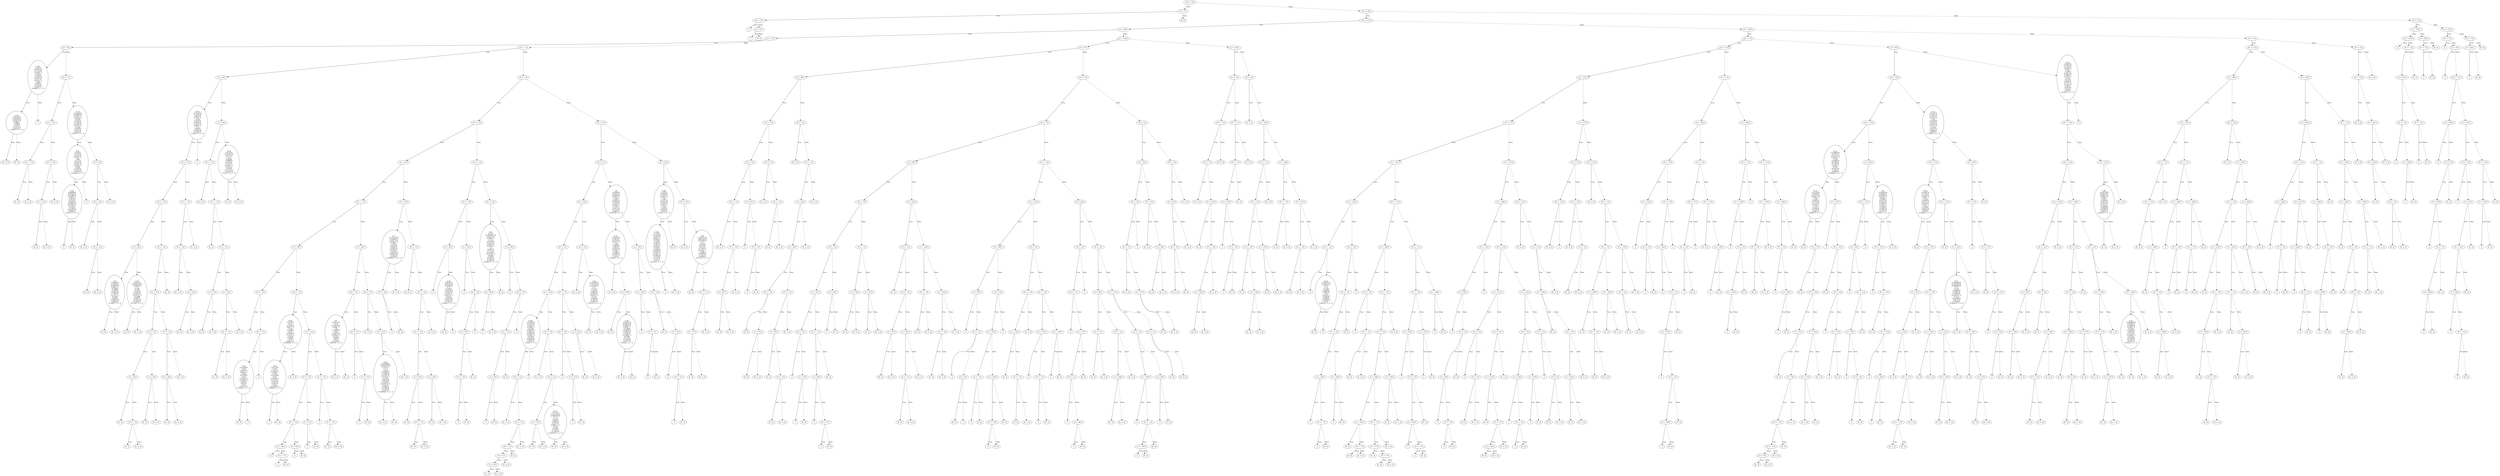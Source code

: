 digraph {
0 [label="vE <= -9.0"];
1 [label="d <= 7.5"];
2 [label="vF <= -9.0"];
3 [label="0"];
2 -> 3 [label="True"];
4 [label="d <= 6.5"];
5 [label="0"];
4 -> 5 [label="True"];
6 [label="[0, 2]"];
4 -> 6 [style="dashed", label="False"];
2 -> 4 [style="dashed", label="False"];
1 -> 2 [label="True"];
7 [label="[0, 2]"];
1 -> 7 [style="dashed", label="False"];
0 -> 1 [label="True"];
8 [label="vE <= 19.0"];
9 [label="vE <= 11.0"];
10 [label="d <= 66.5"];
11 [label="d <= 15.5"];
12 [label="d <= 8.5"];
13 [label="-6.45(\n-0.242*d\n-0.0723*vE\n+0.172*vF\n+0.952)^2\n+0.619(\n+0.674*d\n+0.379*vE\n-0.557*vF\n+0.301)^2\n-0.293(\n-0.678*d\n+0.576*vE\n-0.454*vF\n-0.0468)^2 <= 0"];
14 [label="4.34(\n+0.0124*d\n-0.0478*vE\n+0.0474*vF\n-0.998)^2\n-0.0883(\n+0.49*d\n-0.61*vE\n+0.619*vF\n+0.0647)^2 <= 0"];
15 [label="[0, -2, 2]"];
14 -> 15 [label="True"];
16 [label="[0, -2]"];
14 -> 16 [style="dashed", label="False"];
13 -> 14 [label="True"];
17 [label="-2"];
13 -> 17 [style="dashed", label="False"];
12 -> 13 [label="True"];
18 [label="vE <= -7.0"];
19 [label="d <= 11.5"];
20 [label="vF <= -7.0"];
21 [label="[0, -2]"];
20 -> 21 [label="True"];
22 [label="[0, -2, 2]"];
20 -> 22 [style="dashed", label="False"];
19 -> 20 [label="True"];
23 [label="vF <= -9.0"];
24 [label="d <= 12.5"];
25 [label="[0, -2]"];
24 -> 25 [label="True"];
26 [label="[0, -2, 2]"];
24 -> 26 [style="dashed", label="False"];
23 -> 24 [label="True"];
27 [label="[0, -2, 2]"];
23 -> 27 [style="dashed", label="False"];
19 -> 23 [style="dashed", label="False"];
18 -> 19 [label="True"];
28 [label="-17.7(\n+0.0285*d\n+0.0648*vE\n-0.101*vF\n+0.992)^2\n+0.518(\n+0.263*d\n-0.718*vE\n+0.636*vF\n+0.104)^2\n+0.142(\n+0.655*d\n-0.357*vE\n-0.663*vF\n-0.0627)^2 <= 0"];
29 [label="3.65(\n-0.234*d\n-0.373*vE\n+0.491*vF\n-0.752)^2\n-3.63(\n-0.157*d\n-0.403*vE\n+0.621*vF\n+0.654)^2\n-0.294(\n-0.919*d\n+0.387*vE\n-0.0476*vF\n+0.0634)^2 <= 0"];
30 [label="1.53(\n-0.00968*d\n-0.0704*vE\n+0.0188*vF\n+0.997)^2\n-0.0579(\n-0.0725*d\n-0.994*vE\n+0.0405*vF\n-0.0716)^2\n+0.0371(\n+0.148*d\n+0.0305*vE\n+0.988*vF\n-0.0151)^2 <= 0"];
31 [label="-2"];
30 -> 31 [label="True"];
32 [label="[0, -2]"];
30 -> 32 [style="dashed", label="False"];
29 -> 30 [label="True"];
33 [label="-2"];
29 -> 33 [style="dashed", label="False"];
28 -> 29 [label="True"];
34 [label="d <= 9.5"];
35 [label="vE <= 9.0"];
36 [label="[0, -2, 2]"];
35 -> 36 [label="True"];
37 [label="vF <= 13.0"];
38 [label="[0, -2]"];
37 -> 38 [label="True"];
39 [label="[0, -2, 2]"];
37 -> 39 [style="dashed", label="False"];
35 -> 37 [style="dashed", label="False"];
34 -> 35 [label="True"];
40 [label="[0, -2, 2]"];
34 -> 40 [style="dashed", label="False"];
28 -> 34 [style="dashed", label="False"];
18 -> 28 [style="dashed", label="False"];
12 -> 18 [style="dashed", label="False"];
11 -> 12 [label="True"];
41 [label="vE <= -1.0"];
42 [label="d <= 29.5"];
43 [label="-8.78(\n+0.0165*d\n+0.252*vE\n-0.547*vF\n-0.798)^2\n+4.93(\n-0.0275*d\n-0.436*vE\n+0.671*vF\n-0.599)^2\n-0.11(\n-0.682*d\n+0.642*vE\n+0.346*vF\n-0.0487)^2 <= 0"];
44 [label="vF <= -3.0"];
45 [label="vE <= -5.0"];
46 [label="d <= 18.5"];
47 [label="-3.21(\n-0.00422*d\n-0.108*vE\n+0.0593*vF\n-0.992)^2\n+0.0948(\n-0.189*d\n+0.962*vE\n-0.159*vF\n-0.113)^2\n-0.0185(\n-0.445*d\n+0.0657*vE\n+0.892*vF\n+0.048)^2 <= 0"];
48 [label="[0, -2]"];
47 -> 48 [label="True"];
49 [label="[0, -2, 2]"];
47 -> 49 [style="dashed", label="False"];
46 -> 47 [label="True"];
50 [label="-23.9(\n+0.0212*d\n+0.000772*vE\n+0.009*vF\n-1)^2\n-0.168(\n+0.18*d\n-0.276*vE\n+0.944*vF\n+0.0121)^2\n+0.0296(\n-0.801*d\n+0.516*vE\n+0.304*vF\n-0.0138)^2 <= 0"];
51 [label="[0, -2]"];
50 -> 51 [label="True"];
52 [label="[0, -2, 2]"];
50 -> 52 [style="dashed", label="False"];
46 -> 50 [style="dashed", label="False"];
45 -> 46 [label="True"];
53 [label="vE <= -3.0"];
54 [label="d <= 27.5"];
55 [label="vF <= -5.0"];
56 [label="d <= 24.5"];
57 [label="[0, -2]"];
56 -> 57 [label="True"];
58 [label="vF <= -7.0"];
59 [label="[0, -2]"];
58 -> 59 [label="True"];
60 [label="[0, -2, 2]"];
58 -> 60 [style="dashed", label="False"];
56 -> 58 [style="dashed", label="False"];
55 -> 56 [label="True"];
61 [label="d <= 19.5"];
62 [label="[0, -2]"];
61 -> 62 [label="True"];
63 [label="[0, -2, 2]"];
61 -> 63 [style="dashed", label="False"];
55 -> 61 [style="dashed", label="False"];
54 -> 55 [label="True"];
64 [label="vF <= -9.0"];
65 [label="d <= 28.5"];
66 [label="[0, -2]"];
65 -> 66 [label="True"];
67 [label="[0, -2, 2]"];
65 -> 67 [style="dashed", label="False"];
64 -> 65 [label="True"];
68 [label="[0, -2, 2]"];
64 -> 68 [style="dashed", label="False"];
54 -> 64 [style="dashed", label="False"];
53 -> 54 [label="True"];
69 [label="[0, -2]"];
53 -> 69 [style="dashed", label="False"];
45 -> 53 [style="dashed", label="False"];
44 -> 45 [label="True"];
70 [label="vF <= -1.0"];
71 [label="vE <= -3.0"];
72 [label="[0, -2, 2]"];
71 -> 72 [label="True"];
73 [label="d <= 23.5"];
74 [label="[0, -2]"];
73 -> 74 [label="True"];
75 [label="[0, -2, 2]"];
73 -> 75 [style="dashed", label="False"];
71 -> 73 [style="dashed", label="False"];
70 -> 71 [label="True"];
76 [label="[0, -2, 2]"];
70 -> 76 [style="dashed", label="False"];
44 -> 70 [style="dashed", label="False"];
43 -> 44 [label="True"];
77 [label="-2"];
43 -> 77 [style="dashed", label="False"];
42 -> 43 [label="True"];
78 [label="d <= 38.5"];
79 [label="vE <= -3.0"];
80 [label="[0, -2, 2]"];
79 -> 80 [label="True"];
81 [label="vF <= -7.0"];
82 [label="[0, -2]"];
81 -> 82 [label="True"];
83 [label="vF <= -5.0"];
84 [label="d <= 35.5"];
85 [label="[0, -2]"];
84 -> 85 [label="True"];
86 [label="[0, -2, 2]"];
84 -> 86 [style="dashed", label="False"];
83 -> 84 [label="True"];
87 [label="d <= 30.5"];
88 [label="vF <= -3.0"];
89 [label="[0, -2]"];
88 -> 89 [label="True"];
90 [label="[0, -2, 2]"];
88 -> 90 [style="dashed", label="False"];
87 -> 88 [label="True"];
91 [label="[0, -2, 2]"];
87 -> 91 [style="dashed", label="False"];
83 -> 87 [style="dashed", label="False"];
81 -> 83 [style="dashed", label="False"];
79 -> 81 [style="dashed", label="False"];
78 -> 79 [label="True"];
92 [label="-50.6(\n-0.0132*d\n+0.0142*vE\n-0.011*vF\n+1)^2\n-0.0596(\n-0.0609*d\n+0.69*vE\n-0.721*vF\n-0.0185)^2\n+0.0113(\n+0.99*d\n+0.131*vE\n+0.0412*vF\n+0.0117)^2 <= 0"];
93 [label="[0, -2]"];
92 -> 93 [label="True"];
94 [label="[0, -2, 2]"];
92 -> 94 [style="dashed", label="False"];
78 -> 92 [style="dashed", label="False"];
42 -> 78 [style="dashed", label="False"];
41 -> 42 [label="True"];
95 [label="vF <= 3.0"];
96 [label="vE <= 3.0"];
97 [label="d <= 52.5"];
98 [label="vF <= -1.0"];
99 [label="d <= 36.5"];
100 [label="vF <= -5.0"];
101 [label="-2"];
100 -> 101 [label="True"];
102 [label="vE <= 1.0"];
103 [label="27.4(\n+0.0188*d\n+0*vE\n+0.067*vF\n-0.998)^2\n+0.481(\n-0.0729*d\n+0*vE\n+0.995*vF\n+0.0655)^2\n-0.0321(\n-0.997*d\n+0*vE\n-0.0715*vF\n-0.0236)^2 <= 0"];
104 [label="[0, -2]"];
103 -> 104 [label="True"];
105 [label="-2"];
103 -> 105 [style="dashed", label="False"];
102 -> 103 [label="True"];
106 [label="-2"];
102 -> 106 [style="dashed", label="False"];
100 -> 102 [style="dashed", label="False"];
99 -> 100 [label="True"];
107 [label="vE <= 1.0"];
108 [label="-6.46(\n-0.0327*d\n+0*vE\n+0.514*vF\n-0.857)^2\n+2.91(\n-0.0388*d\n+0*vE\n+0.856*vF\n+0.515)^2\n+0.032(\n-0.999*d\n+0*vE\n-0.0501*vF\n+0.00808)^2 <= 0"];
109 [label="-13.6(\n-0.0312*d\n+0*vE\n-0.314*vF\n+0.949)^2\n+2.06(\n+0.0738*d\n+0*vE\n+0.946*vF\n+0.315)^2\n+0.0179(\n+0.997*d\n+0*vE\n-0.0798*vF\n+0.00639)^2 <= 0"];
110 [label="-2"];
109 -> 110 [label="True"];
111 [label="[0, -2]"];
109 -> 111 [style="dashed", label="False"];
108 -> 109 [label="True"];
112 [label="[0, -2, 2]"];
108 -> 112 [style="dashed", label="False"];
107 -> 108 [label="True"];
113 [label="d <= 51.5"];
114 [label="vF <= -3.0"];
115 [label="vF <= -5.0"];
116 [label="d <= 49.5"];
117 [label="-2"];
116 -> 117 [label="True"];
118 [label="vF <= -7.0"];
119 [label="-2"];
118 -> 119 [label="True"];
120 [label="[0, -2]"];
118 -> 120 [style="dashed", label="False"];
116 -> 118 [style="dashed", label="False"];
115 -> 116 [label="True"];
121 [label="d <= 44.5"];
122 [label="-2"];
121 -> 122 [label="True"];
123 [label="[0, -2]"];
121 -> 123 [style="dashed", label="False"];
115 -> 121 [style="dashed", label="False"];
114 -> 115 [label="True"];
124 [label="d <= 37.5"];
125 [label="-2"];
124 -> 125 [label="True"];
126 [label="[0, -2]"];
124 -> 126 [style="dashed", label="False"];
114 -> 124 [style="dashed", label="False"];
113 -> 114 [label="True"];
127 [label="vF <= -7.0"];
128 [label="-2"];
127 -> 128 [label="True"];
129 [label="vF <= -3.0"];
130 [label="[0, -2]"];
129 -> 130 [label="True"];
131 [label="[0, -2, 2]"];
129 -> 131 [style="dashed", label="False"];
127 -> 129 [style="dashed", label="False"];
113 -> 127 [style="dashed", label="False"];
107 -> 113 [style="dashed", label="False"];
99 -> 107 [style="dashed", label="False"];
98 -> 99 [label="True"];
132 [label="d <= 28.5"];
133 [label="vE <= 1.0"];
134 [label="42(\n+0.0112*d\n+0*vE\n+0.0415*vF\n-0.999)^2\n-1.9(\n+0.0585*d\n+0*vE\n+0.997*vF\n+0.0421)^2\n-0.0197(\n-0.998*d\n+0*vE\n+0.059*vF\n-0.00876)^2 <= 0"];
135 [label="[0, -2, 2]"];
134 -> 135 [label="True"];
136 [label="[0, -2]"];
134 -> 136 [style="dashed", label="False"];
133 -> 134 [label="True"];
137 [label="vF <= 1.0"];
138 [label="-2"];
137 -> 138 [label="True"];
139 [label="d <= 17.5"];
140 [label="-2"];
139 -> 140 [label="True"];
141 [label="[0, -2]"];
139 -> 141 [style="dashed", label="False"];
137 -> 139 [style="dashed", label="False"];
133 -> 137 [style="dashed", label="False"];
132 -> 133 [label="True"];
142 [label="vE <= 1.0"];
143 [label="[0, -2, 2]"];
142 -> 143 [label="True"];
144 [label="d <= 42.5"];
145 [label="70.5(\n-0.00488*d\n+0.000146*vE\n-0.0162*vF\n+1)^2\n-1.43(\n+0.0839*d\n+0.384*vE\n+0.919*vF\n+0.0153)^2\n+0.301(\n+0.416*d\n-0.852*vE\n+0.318*vF\n+0.00731)^2\n-0.0613(\n+0.906*d\n+0.356*vE\n-0.231*vF\n+0.000618)^2 <= 0"];
146 [label="[0, -2, 2]"];
145 -> 146 [label="True"];
147 [label="[0, -2]"];
145 -> 147 [style="dashed", label="False"];
144 -> 145 [label="True"];
148 [label="[0, -2, 2]"];
144 -> 148 [style="dashed", label="False"];
142 -> 144 [style="dashed", label="False"];
132 -> 142 [style="dashed", label="False"];
98 -> 132 [style="dashed", label="False"];
97 -> 98 [label="True"];
149 [label="d <= 53.5"];
150 [label="4.7(\n+2.27e-05*d\n-0.0288*vE\n+0.0177*vF\n+0.999)^2\n-0.252(\n-0.0125*d\n-0.838*vE\n+0.545*vF\n-0.0338)^2\n+0.102(\n-0.000774*d\n+0.546*vE\n+0.838*vF\n+0.000911)^2 <= 0"];
151 [label="vF <= -9.0"];
152 [label="-2"];
151 -> 152 [label="True"];
153 [label="[0, -2]"];
151 -> 153 [style="dashed", label="False"];
150 -> 151 [label="True"];
154 [label="[0, -2, 2]"];
150 -> 154 [style="dashed", label="False"];
149 -> 150 [label="True"];
155 [label="vE <= 1.0"];
156 [label="[0, -2, 2]"];
155 -> 156 [label="True"];
157 [label="vF <= -3.0"];
158 [label="vF <= -5.0"];
159 [label="d <= 63.5"];
160 [label="[0, -2]"];
159 -> 160 [label="True"];
161 [label="vF <= -7.0"];
162 [label="[0, -2]"];
161 -> 162 [label="True"];
163 [label="[0, -2, 2]"];
161 -> 163 [style="dashed", label="False"];
159 -> 161 [style="dashed", label="False"];
158 -> 159 [label="True"];
164 [label="d <= 58.5"];
165 [label="[0, -2]"];
164 -> 165 [label="True"];
166 [label="[0, -2, 2]"];
164 -> 166 [style="dashed", label="False"];
158 -> 164 [style="dashed", label="False"];
157 -> 158 [label="True"];
167 [label="[0, -2, 2]"];
157 -> 167 [style="dashed", label="False"];
155 -> 157 [style="dashed", label="False"];
149 -> 155 [style="dashed", label="False"];
97 -> 149 [style="dashed", label="False"];
96 -> 97 [label="True"];
168 [label="vF <= -1.0"];
169 [label="vF <= -5.0"];
170 [label="d <= 64.5"];
171 [label="-2"];
170 -> 171 [label="True"];
172 [label="-6.16(\n-0.00157*d\n+0.0136*vE\n-0.0202*vF\n-1)^2\n+0.0597(\n+0.0334*d\n+0.721*vE\n-0.691*vF\n+0.0237)^2\n-0.0271(\n+0.0178*d\n+0.691*vE\n+0.722*vF\n-0.00521)^2 <= 0"];
173 [label="[0, -2]"];
172 -> 173 [label="True"];
174 [label="-2"];
172 -> 174 [style="dashed", label="False"];
170 -> 172 [style="dashed", label="False"];
169 -> 170 [label="True"];
175 [label="d <= 52.5"];
176 [label="-2"];
175 -> 176 [label="True"];
177 [label="vE <= 5.0"];
178 [label="d <= 59.5"];
179 [label="vF <= -3.0"];
180 [label="-2"];
179 -> 180 [label="True"];
181 [label="[0, -2]"];
179 -> 181 [style="dashed", label="False"];
178 -> 179 [label="True"];
182 [label="[0, -2]"];
178 -> 182 [style="dashed", label="False"];
177 -> 178 [label="True"];
183 [label="-2"];
177 -> 183 [style="dashed", label="False"];
175 -> 177 [style="dashed", label="False"];
169 -> 175 [style="dashed", label="False"];
168 -> 169 [label="True"];
184 [label="vE <= 5.0"];
185 [label="-324(\n-0.01*d\n+0.000281*vE\n-0.0315*vF\n+0.999)^2\n+11.5(\n+0.0339*d\n-0.221*vE\n-0.974*vF\n-0.0303)^2\n-1.3(\n+0.607*d\n-0.77*vE\n+0.196*vF\n+0.0125)^2\n+0.592(\n-0.794*d\n-0.598*vE\n+0.108*vF\n-0.00437)^2 <= 0"];
186 [label="d <= 46.0"];
187 [label="-2"];
186 -> 187 [label="True"];
188 [label="[0, -2, 2]"];
186 -> 188 [style="dashed", label="False"];
185 -> 186 [label="True"];
189 [label="[0, -2]"];
185 -> 189 [style="dashed", label="False"];
184 -> 185 [label="True"];
190 [label="d <= 49.5"];
191 [label="-2"];
190 -> 191 [label="True"];
192 [label="vE <= 7.0"];
193 [label="vF <= 1.0"];
194 [label="d <= 60.5"];
195 [label="-2"];
194 -> 195 [label="True"];
196 [label="[0, -2]"];
194 -> 196 [style="dashed", label="False"];
193 -> 194 [label="True"];
197 [label="[0, -2]"];
193 -> 197 [style="dashed", label="False"];
192 -> 193 [label="True"];
198 [label="-2"];
192 -> 198 [style="dashed", label="False"];
190 -> 192 [style="dashed", label="False"];
184 -> 190 [style="dashed", label="False"];
168 -> 184 [style="dashed", label="False"];
96 -> 168 [style="dashed", label="False"];
95 -> 96 [label="True"];
199 [label="vF <= 9.0"];
200 [label="vE <= 7.0"];
201 [label="d <= 36.5"];
202 [label="vE <= 5.0"];
203 [label="d <= 19.5"];
204 [label="0.481(\n+0.0326*d\n+0.293*vE\n-0.354*vF\n+0.888)^2\n+0.146(\n-0.00037*d\n-0.955*vE\n-0.0605*vF\n+0.291)^2\n-0.0702(\n-0.0523*d\n-0.0485*vE\n-0.933*vF\n-0.354)^2 <= 0"];
205 [label="vE <= 1.0"];
206 [label="[0, -2, 2]"];
205 -> 206 [label="True"];
207 [label="vF <= 7.0"];
208 [label="vE <= 3.0"];
209 [label="vF <= 5.0"];
210 [label="d <= 18.5"];
211 [label="[0, -2]"];
210 -> 211 [label="True"];
212 [label="[0, -2, 2]"];
210 -> 212 [style="dashed", label="False"];
209 -> 210 [label="True"];
213 [label="[0, -2, 2]"];
209 -> 213 [style="dashed", label="False"];
208 -> 209 [label="True"];
214 [label="[0, -2]"];
208 -> 214 [style="dashed", label="False"];
207 -> 208 [label="True"];
215 [label="[0, -2, 2]"];
207 -> 215 [style="dashed", label="False"];
205 -> 207 [style="dashed", label="False"];
204 -> 205 [label="True"];
216 [label="-2"];
204 -> 216 [style="dashed", label="False"];
203 -> 204 [label="True"];
217 [label="vE <= 3.0"];
218 [label="[0, -2, 2]"];
217 -> 218 [label="True"];
219 [label="vF <= 5.0"];
220 [label="d <= 35.5"];
221 [label="[0, -2]"];
220 -> 221 [label="True"];
222 [label="[0, -2, 2]"];
220 -> 222 [style="dashed", label="False"];
219 -> 220 [label="True"];
223 [label="-45.3(\n+0.011*d\n-3.21e-05*vE\n+0.00259*vF\n-1)^2\n+0.133(\n-0.684*d\n-0.693*vE\n-0.227*vF\n-0.00811)^2\n-0.125(\n+0.69*d\n-0.716*vE\n+0.106*vF\n+0.00791)^2 <= 0"];
224 [label="[0, -2]"];
223 -> 224 [label="True"];
225 [label="[0, -2, 2]"];
223 -> 225 [style="dashed", label="False"];
219 -> 223 [style="dashed", label="False"];
217 -> 219 [style="dashed", label="False"];
203 -> 217 [style="dashed", label="False"];
202 -> 203 [label="True"];
226 [label="vF <= 7.0"];
227 [label="vF <= 5.0"];
228 [label="-2"];
227 -> 228 [label="True"];
229 [label="d <= 21.5"];
230 [label="-2"];
229 -> 230 [label="True"];
231 [label="[0, -2]"];
229 -> 231 [style="dashed", label="False"];
227 -> 229 [style="dashed", label="False"];
226 -> 227 [label="True"];
232 [label="d <= 22.5"];
233 [label="[0, -2]"];
232 -> 233 [label="True"];
234 [label="[0, -2, 2]"];
232 -> 234 [style="dashed", label="False"];
226 -> 232 [style="dashed", label="False"];
202 -> 226 [style="dashed", label="False"];
201 -> 202 [label="True"];
235 [label="vE <= 5.0"];
236 [label="[0, -2, 2]"];
235 -> 236 [label="True"];
237 [label="-141(\n+0.00228*d\n-5.73e-05*vE\n+0.0184*vF\n-1)^2\n+0.571(\n-0.106*d\n-0.606*vE\n-0.788*vF\n-0.0147)^2\n-0.331(\n+0.063*d\n-0.796*vE\n+0.603*vF\n+0.0113)^2 <= 0"];
238 [label="[0, -2]"];
237 -> 238 [label="True"];
239 [label="[0, -2, 2]"];
237 -> 239 [style="dashed", label="False"];
235 -> 237 [style="dashed", label="False"];
201 -> 235 [style="dashed", label="False"];
200 -> 201 [label="True"];
240 [label="-19(\n-0.0246*d\n+0.283*vE\n-0.0458*vF\n-0.958)^2\n+2.44(\n-0.0561*d\n+0.948*vE\n-0.127*vF\n+0.288)^2\n-0.703(\n-0.0471*d\n-0.137*vE\n-0.989*vF\n+0.00793)^2 <= 0"];
241 [label="8.71(\n+0.0255*d\n-0.591*vE\n+0.215*vF\n-0.777)^2\n-4.86(\n+0.0429*d\n-0.69*vE\n+0.362*vF\n+0.625)^2\n-0.282(\n+0.0981*d\n+0.419*vE\n+0.9*vF\n-0.0663)^2 <= 0"];
242 [label="[0, -2, 2]"];
241 -> 242 [label="True"];
243 [label="d <= 60.5"];
244 [label="[0, -2]"];
243 -> 244 [label="True"];
245 [label="-8.22(\n-0.00037*d\n+0.0463*vE\n-0.0244*vF\n-0.999)^2\n+0.0629(\n+0.0805*d\n+0.982*vE\n-0.164*vF\n+0.0496)^2\n-0.0149(\n+0.151*d\n+0.152*vE\n+0.977*vF\n-0.0169)^2 <= 0"];
246 [label="[0, -2, 2]"];
245 -> 246 [label="True"];
247 [label="[0, -2]"];
245 -> 247 [style="dashed", label="False"];
243 -> 245 [style="dashed", label="False"];
241 -> 243 [style="dashed", label="False"];
240 -> 241 [label="True"];
248 [label="d <= 55.5"];
249 [label="d <= 44.5"];
250 [label="-2"];
249 -> 250 [label="True"];
251 [label="vF <= 7.0"];
252 [label="-2"];
251 -> 252 [label="True"];
253 [label="[0, -2]"];
251 -> 253 [style="dashed", label="False"];
249 -> 251 [style="dashed", label="False"];
248 -> 249 [label="True"];
254 [label="vE <= 9.0"];
255 [label="[0, -2]"];
254 -> 255 [label="True"];
256 [label="d <= 61.5"];
257 [label="-2"];
256 -> 257 [label="True"];
258 [label="vF <= 5.0"];
259 [label="-2"];
258 -> 259 [label="True"];
260 [label="[0, -2]"];
258 -> 260 [style="dashed", label="False"];
256 -> 258 [style="dashed", label="False"];
254 -> 256 [style="dashed", label="False"];
248 -> 254 [style="dashed", label="False"];
240 -> 248 [style="dashed", label="False"];
200 -> 240 [style="dashed", label="False"];
199 -> 200 [label="True"];
261 [label="d <= 25.5"];
262 [label="-6.86(\n-0.216*d\n+0.446*vE\n-0.152*vF\n+0.855)^2\n-2.22(\n+0.271*d\n+0.502*vE\n-0.753*vF\n-0.328)^2\n+0.76(\n+0.65*d\n-0.563*vE\n-0.316*vF\n+0.401)^2 <= 0"];
263 [label="0.254(\n-0.173*d\n+0.228*vE\n-0.351*vF\n-0.892)^2\n-0.0748(\n-0.165*d\n+0.69*vE\n-0.56*vF\n+0.429)^2\n-0.0165(\n+0.636*d\n+0.609*vE\n+0.452*vF\n-0.146)^2\n+0.00432(\n+0.734*d\n-0.319*vE\n-0.6*vF\n+0.0125)^2 <= 0"];
264 [label="-2"];
263 -> 264 [label="True"];
265 [label="[0, -2, 2]"];
263 -> 265 [style="dashed", label="False"];
262 -> 263 [label="True"];
266 [label="[0, -2]"];
262 -> 266 [style="dashed", label="False"];
261 -> 262 [label="True"];
267 [label="vE <= 9.0"];
268 [label="[0, -2, 2]"];
267 -> 268 [label="True"];
269 [label="-278(\n+0.00151*d\n-2.88e-05*vE\n+0.0169*vF\n-1)^2\n+0.523(\n-0.0753*d\n-0.67*vE\n-0.739*vF\n-0.0126)^2\n-0.426(\n+0.0495*d\n-0.742*vE\n+0.668*vF\n+0.0114)^2 <= 0"];
270 [label="[0, -2]"];
269 -> 270 [label="True"];
271 [label="vF <= 11.0"];
272 [label="d <= 47.5"];
273 [label="[0, -2]"];
272 -> 273 [label="True"];
274 [label="[0, -2, 2]"];
272 -> 274 [style="dashed", label="False"];
271 -> 272 [label="True"];
275 [label="[0, -2, 2]"];
271 -> 275 [style="dashed", label="False"];
269 -> 271 [style="dashed", label="False"];
267 -> 269 [style="dashed", label="False"];
261 -> 267 [style="dashed", label="False"];
199 -> 261 [style="dashed", label="False"];
95 -> 199 [style="dashed", label="False"];
41 -> 95 [style="dashed", label="False"];
11 -> 41 [style="dashed", label="False"];
10 -> 11 [label="True"];
276 [label="d <= 122.5"];
277 [label="vE <= 5.0"];
278 [label="d <= 68.5"];
279 [label="vF <= -7.0"];
280 [label="vE <= 3.0"];
281 [label="vE <= 1.0"];
282 [label="[0, -2, 2]"];
281 -> 282 [label="True"];
283 [label="vF <= -9.0"];
284 [label="d <= 67.5"];
285 [label="[0, -2]"];
284 -> 285 [label="True"];
286 [label="[0, -2, 2]"];
284 -> 286 [style="dashed", label="False"];
283 -> 284 [label="True"];
287 [label="[0, -2, 2]"];
283 -> 287 [style="dashed", label="False"];
281 -> 283 [style="dashed", label="False"];
280 -> 281 [label="True"];
288 [label="d <= 67.5"];
289 [label="-2"];
288 -> 289 [label="True"];
290 [label="vF <= -9.0"];
291 [label="-2"];
290 -> 291 [label="True"];
292 [label="[0, -2]"];
290 -> 292 [style="dashed", label="False"];
288 -> 290 [style="dashed", label="False"];
280 -> 288 [style="dashed", label="False"];
279 -> 280 [label="True"];
293 [label="vE <= 3.0"];
294 [label="[0, -2, 2]"];
293 -> 294 [label="True"];
295 [label="vF <= -1.0"];
296 [label="[0, -2]"];
295 -> 296 [label="True"];
297 [label="[0, -2, 2]"];
295 -> 297 [style="dashed", label="False"];
293 -> 295 [style="dashed", label="False"];
279 -> 293 [style="dashed", label="False"];
278 -> 279 [label="True"];
298 [label="vE <= 3.0"];
299 [label="[0, -2, 2]"];
298 -> 299 [label="True"];
300 [label="vF <= -3.0"];
301 [label="d <= 84.5"];
302 [label="d <= 80.5"];
303 [label="vF <= -5.0"];
304 [label="[0, -2]"];
303 -> 304 [label="True"];
305 [label="d <= 75.5"];
306 [label="[0, -2]"];
305 -> 306 [label="True"];
307 [label="[0, -2, 2]"];
305 -> 307 [style="dashed", label="False"];
303 -> 305 [style="dashed", label="False"];
302 -> 303 [label="True"];
308 [label="vF <= -7.0"];
309 [label="d <= 83.5"];
310 [label="[0, -2]"];
309 -> 310 [label="True"];
311 [label="vF <= -9.0"];
312 [label="[0, -2]"];
311 -> 312 [label="True"];
313 [label="[0, -2, 2]"];
311 -> 313 [style="dashed", label="False"];
309 -> 311 [style="dashed", label="False"];
308 -> 309 [label="True"];
314 [label="[0, -2, 2]"];
308 -> 314 [style="dashed", label="False"];
302 -> 308 [style="dashed", label="False"];
301 -> 302 [label="True"];
315 [label="[0, -2, 2]"];
301 -> 315 [style="dashed", label="False"];
300 -> 301 [label="True"];
316 [label="[0, -2, 2]"];
300 -> 316 [style="dashed", label="False"];
298 -> 300 [style="dashed", label="False"];
278 -> 298 [style="dashed", label="False"];
277 -> 278 [label="True"];
317 [label="vF <= 3.0"];
318 [label="vE <= 7.0"];
319 [label="d <= 85.5"];
320 [label="vF <= -1.0"];
321 [label="vF <= -3.0"];
322 [label="d <= 81.5"];
323 [label="vF <= -5.0"];
324 [label="-2"];
323 -> 324 [label="True"];
325 [label="d <= 76.5"];
326 [label="-2"];
325 -> 326 [label="True"];
327 [label="[0, -2]"];
325 -> 327 [style="dashed", label="False"];
323 -> 325 [style="dashed", label="False"];
322 -> 323 [label="True"];
328 [label="vF <= -7.0"];
329 [label="d <= 84.5"];
330 [label="-2"];
329 -> 330 [label="True"];
331 [label="vF <= -9.0"];
332 [label="-2"];
331 -> 332 [label="True"];
333 [label="[0, -2]"];
331 -> 333 [style="dashed", label="False"];
329 -> 331 [style="dashed", label="False"];
328 -> 329 [label="True"];
334 [label="[0, -2]"];
328 -> 334 [style="dashed", label="False"];
322 -> 328 [style="dashed", label="False"];
321 -> 322 [label="True"];
335 [label="d <= 69.5"];
336 [label="-2"];
335 -> 336 [label="True"];
337 [label="[0, -2]"];
335 -> 337 [style="dashed", label="False"];
321 -> 335 [style="dashed", label="False"];
320 -> 321 [label="True"];
338 [label="vF <= 1.0"];
339 [label="d <= 78.5"];
340 [label="[0, -2]"];
339 -> 340 [label="True"];
341 [label="[0, -2, 2]"];
339 -> 341 [style="dashed", label="False"];
338 -> 339 [label="True"];
342 [label="d <= 67.5"];
343 [label="[0, -2]"];
342 -> 343 [label="True"];
344 [label="[0, -2, 2]"];
342 -> 344 [style="dashed", label="False"];
338 -> 342 [style="dashed", label="False"];
320 -> 338 [style="dashed", label="False"];
319 -> 320 [label="True"];
345 [label="d <= 99.5"];
346 [label="vF <= -5.0"];
347 [label="[0, -2]"];
346 -> 347 [label="True"];
348 [label="vF <= -3.0"];
349 [label="d <= 94.5"];
350 [label="[0, -2]"];
349 -> 350 [label="True"];
351 [label="[0, -2, 2]"];
349 -> 351 [style="dashed", label="False"];
348 -> 349 [label="True"];
352 [label="d <= 87.5"];
353 [label="vF <= -1.0"];
354 [label="[0, -2]"];
353 -> 354 [label="True"];
355 [label="[0, -2, 2]"];
353 -> 355 [style="dashed", label="False"];
352 -> 353 [label="True"];
356 [label="[0, -2, 2]"];
352 -> 356 [style="dashed", label="False"];
348 -> 352 [style="dashed", label="False"];
346 -> 348 [style="dashed", label="False"];
345 -> 346 [label="True"];
357 [label="d <= 102.5"];
358 [label="vF <= -7.0"];
359 [label="[0, -2]"];
358 -> 359 [label="True"];
360 [label="[0, -2, 2]"];
358 -> 360 [style="dashed", label="False"];
357 -> 358 [label="True"];
361 [label="d <= 103.5"];
362 [label="vF <= -9.0"];
363 [label="[0, -2]"];
362 -> 363 [label="True"];
364 [label="[0, -2, 2]"];
362 -> 364 [style="dashed", label="False"];
361 -> 362 [label="True"];
365 [label="[0, -2, 2]"];
361 -> 365 [style="dashed", label="False"];
357 -> 361 [style="dashed", label="False"];
345 -> 357 [style="dashed", label="False"];
319 -> 345 [style="dashed", label="False"];
318 -> 319 [label="True"];
366 [label="vF <= -3.0"];
367 [label="d <= 115.5"];
368 [label="d <= 100.5"];
369 [label="d <= 95.5"];
370 [label="-2"];
369 -> 370 [label="True"];
371 [label="vF <= -5.0"];
372 [label="-2"];
371 -> 372 [label="True"];
373 [label="vE <= 9.0"];
374 [label="[0, -2]"];
373 -> 374 [label="True"];
375 [label="-2"];
373 -> 375 [style="dashed", label="False"];
371 -> 373 [style="dashed", label="False"];
369 -> 371 [style="dashed", label="False"];
368 -> 369 [label="True"];
376 [label="vE <= 9.0"];
377 [label="d <= 103.5"];
378 [label="vF <= -7.0"];
379 [label="-2"];
378 -> 379 [label="True"];
380 [label="[0, -2]"];
378 -> 380 [style="dashed", label="False"];
377 -> 378 [label="True"];
381 [label="d <= 104.5"];
382 [label="vF <= -9.0"];
383 [label="-2"];
382 -> 383 [label="True"];
384 [label="[0, -2]"];
382 -> 384 [style="dashed", label="False"];
381 -> 382 [label="True"];
385 [label="[0, -2]"];
381 -> 385 [style="dashed", label="False"];
377 -> 381 [style="dashed", label="False"];
376 -> 377 [label="True"];
386 [label="-2"];
376 -> 386 [style="dashed", label="False"];
368 -> 376 [style="dashed", label="False"];
367 -> 368 [label="True"];
387 [label="vE <= 9.0"];
388 [label="vF <= -5.0"];
389 [label="d <= 120.5"];
390 [label="[0, -2]"];
389 -> 390 [label="True"];
391 [label="vF <= -7.0"];
392 [label="[0, -2]"];
391 -> 392 [label="True"];
393 [label="[0, -2, 2]"];
391 -> 393 [style="dashed", label="False"];
389 -> 391 [style="dashed", label="False"];
388 -> 389 [label="True"];
394 [label="[0, -2, 2]"];
388 -> 394 [style="dashed", label="False"];
387 -> 388 [label="True"];
395 [label="vF <= -5.0"];
396 [label="d <= 121.5"];
397 [label="-2"];
396 -> 397 [label="True"];
398 [label="vF <= -7.0"];
399 [label="-2"];
398 -> 399 [label="True"];
400 [label="[0, -2]"];
398 -> 400 [style="dashed", label="False"];
396 -> 398 [style="dashed", label="False"];
395 -> 396 [label="True"];
401 [label="d <= 116.5"];
402 [label="-2"];
401 -> 402 [label="True"];
403 [label="[0, -2]"];
401 -> 403 [style="dashed", label="False"];
395 -> 401 [style="dashed", label="False"];
387 -> 395 [style="dashed", label="False"];
367 -> 387 [style="dashed", label="False"];
366 -> 367 [label="True"];
404 [label="d <= 88.5"];
405 [label="vE <= 9.0"];
406 [label="vF <= -1.0"];
407 [label="-2"];
406 -> 407 [label="True"];
408 [label="d <= 79.5"];
409 [label="vF <= 1.0"];
410 [label="-2"];
409 -> 410 [label="True"];
411 [label="d <= 68.5"];
412 [label="-2"];
411 -> 412 [label="True"];
413 [label="[0, -2]"];
411 -> 413 [style="dashed", label="False"];
409 -> 411 [style="dashed", label="False"];
408 -> 409 [label="True"];
414 [label="[0, -2]"];
408 -> 414 [style="dashed", label="False"];
406 -> 408 [style="dashed", label="False"];
405 -> 406 [label="True"];
415 [label="-2"];
405 -> 415 [style="dashed", label="False"];
404 -> 405 [label="True"];
416 [label="vE <= 9.0"];
417 [label="d <= 99.5"];
418 [label="vF <= 1.0"];
419 [label="[0, -2]"];
418 -> 419 [label="True"];
420 [label="[0, -2, 2]"];
418 -> 420 [style="dashed", label="False"];
417 -> 418 [label="True"];
421 [label="vF <= -1.0"];
422 [label="d <= 108.5"];
423 [label="[0, -2]"];
422 -> 423 [label="True"];
424 [label="[0, -2, 2]"];
422 -> 424 [style="dashed", label="False"];
421 -> 422 [label="True"];
425 [label="[0, -2, 2]"];
421 -> 425 [style="dashed", label="False"];
417 -> 421 [style="dashed", label="False"];
416 -> 417 [label="True"];
426 [label="d <= 111.5"];
427 [label="vF <= 1.0"];
428 [label="d <= 100.5"];
429 [label="-2"];
428 -> 429 [label="True"];
430 [label="vF <= -1.0"];
431 [label="d <= 109.5"];
432 [label="-2"];
431 -> 432 [label="True"];
433 [label="[0, -2]"];
431 -> 433 [style="dashed", label="False"];
430 -> 431 [label="True"];
434 [label="[0, -2]"];
430 -> 434 [style="dashed", label="False"];
428 -> 430 [style="dashed", label="False"];
427 -> 428 [label="True"];
435 [label="d <= 89.5"];
436 [label="-2"];
435 -> 436 [label="True"];
437 [label="[0, -2]"];
435 -> 437 [style="dashed", label="False"];
427 -> 435 [style="dashed", label="False"];
426 -> 427 [label="True"];
438 [label="vF <= 1.0"];
439 [label="[0, -2]"];
438 -> 439 [label="True"];
440 [label="[0, -2, 2]"];
438 -> 440 [style="dashed", label="False"];
426 -> 438 [style="dashed", label="False"];
416 -> 426 [style="dashed", label="False"];
404 -> 416 [style="dashed", label="False"];
366 -> 404 [style="dashed", label="False"];
318 -> 366 [style="dashed", label="False"];
317 -> 318 [label="True"];
441 [label="vF <= 5.0"];
442 [label="d <= 76.5"];
443 [label="vE <= 9.0"];
444 [label="vE <= 7.0"];
445 [label="[0, -2, 2]"];
444 -> 445 [label="True"];
446 [label="d <= 75.5"];
447 [label="[0, -2]"];
446 -> 447 [label="True"];
448 [label="[0, -2, 2]"];
446 -> 448 [style="dashed", label="False"];
444 -> 446 [style="dashed", label="False"];
443 -> 444 [label="True"];
449 [label="-2"];
443 -> 449 [style="dashed", label="False"];
442 -> 443 [label="True"];
450 [label="vE <= 9.0"];
451 [label="[0, -2, 2]"];
450 -> 451 [label="True"];
452 [label="d <= 98.5"];
453 [label="[0, -2]"];
452 -> 453 [label="True"];
454 [label="[0, -2, 2]"];
452 -> 454 [style="dashed", label="False"];
450 -> 452 [style="dashed", label="False"];
442 -> 450 [style="dashed", label="False"];
441 -> 442 [label="True"];
455 [label="vF <= 7.0"];
456 [label="d <= 83.5"];
457 [label="vE <= 9.0"];
458 [label="[0, -2, 2]"];
457 -> 458 [label="True"];
459 [label="[0, -2]"];
457 -> 459 [style="dashed", label="False"];
456 -> 457 [label="True"];
460 [label="[0, -2, 2]"];
456 -> 460 [style="dashed", label="False"];
455 -> 456 [label="True"];
461 [label="[0, -2, 2]"];
455 -> 461 [style="dashed", label="False"];
441 -> 455 [style="dashed", label="False"];
317 -> 441 [style="dashed", label="False"];
277 -> 317 [style="dashed", label="False"];
276 -> 277 [label="True"];
462 [label="d <= 125.5"];
463 [label="vE <= 9.0"];
464 [label="vF <= -7.0"];
465 [label="vE <= 7.0"];
466 [label="[0, -2, 2]"];
465 -> 466 [label="True"];
467 [label="d <= 123.5"];
468 [label="[0, -2]"];
467 -> 468 [label="True"];
469 [label="vF <= -9.0"];
470 [label="d <= 124.5"];
471 [label="[0, -2]"];
470 -> 471 [label="True"];
472 [label="[0, -2, 2]"];
470 -> 472 [style="dashed", label="False"];
469 -> 470 [label="True"];
473 [label="[0, -2, 2]"];
469 -> 473 [style="dashed", label="False"];
467 -> 469 [style="dashed", label="False"];
465 -> 467 [style="dashed", label="False"];
464 -> 465 [label="True"];
474 [label="[0, -2, 2]"];
464 -> 474 [style="dashed", label="False"];
463 -> 464 [label="True"];
475 [label="vF <= -1.0"];
476 [label="vF <= -7.0"];
477 [label="d <= 124.5"];
478 [label="-2"];
477 -> 478 [label="True"];
479 [label="vF <= -9.0"];
480 [label="-2"];
479 -> 480 [label="True"];
481 [label="[0, -2]"];
479 -> 481 [style="dashed", label="False"];
477 -> 479 [style="dashed", label="False"];
476 -> 477 [label="True"];
482 [label="[0, -2]"];
476 -> 482 [style="dashed", label="False"];
475 -> 476 [label="True"];
483 [label="[0, -2, 2]"];
475 -> 483 [style="dashed", label="False"];
463 -> 475 [style="dashed", label="False"];
462 -> 463 [label="True"];
484 [label="vE <= 9.0"];
485 [label="[0, -2, 2]"];
484 -> 485 [label="True"];
486 [label="d <= 143.5"];
487 [label="vF <= -1.0"];
488 [label="vF <= -3.0"];
489 [label="vF <= -5.0"];
490 [label="[0, -2]"];
489 -> 490 [label="True"];
491 [label="d <= 138.5"];
492 [label="[0, -2]"];
491 -> 492 [label="True"];
493 [label="[0, -2, 2]"];
491 -> 493 [style="dashed", label="False"];
489 -> 491 [style="dashed", label="False"];
488 -> 489 [label="True"];
494 [label="d <= 131.5"];
495 [label="[0, -2]"];
494 -> 495 [label="True"];
496 [label="[0, -2, 2]"];
494 -> 496 [style="dashed", label="False"];
488 -> 494 [style="dashed", label="False"];
487 -> 488 [label="True"];
497 [label="[0, -2, 2]"];
487 -> 497 [style="dashed", label="False"];
486 -> 487 [label="True"];
498 [label="d <= 146.5"];
499 [label="vF <= -7.0"];
500 [label="[0, -2]"];
499 -> 500 [label="True"];
501 [label="[0, -2, 2]"];
499 -> 501 [style="dashed", label="False"];
498 -> 499 [label="True"];
502 [label="d <= 147.5"];
503 [label="vF <= -9.0"];
504 [label="[0, -2]"];
503 -> 504 [label="True"];
505 [label="[0, -2, 2]"];
503 -> 505 [style="dashed", label="False"];
502 -> 503 [label="True"];
506 [label="[0, -2, 2]"];
502 -> 506 [style="dashed", label="False"];
498 -> 502 [style="dashed", label="False"];
486 -> 498 [style="dashed", label="False"];
484 -> 486 [style="dashed", label="False"];
462 -> 484 [style="dashed", label="False"];
276 -> 462 [style="dashed", label="False"];
10 -> 276 [style="dashed", label="False"];
9 -> 10 [label="True"];
507 [label="d <= 195.5"];
508 [label="vF <= 7.0"];
509 [label="vE <= 15.0"];
510 [label="d <= 172.5"];
511 [label="vF <= 1.0"];
512 [label="d <= 147.5"];
513 [label="d <= 132.5"];
514 [label="vF <= -1.0"];
515 [label="-2"];
514 -> 515 [label="True"];
516 [label="91.8(\n+0.00471*d\n-0.0293*vE\n+0*vF\n-1)^2\n+0.128(\n-0.0496*d\n-0.998*vE\n+0*vF\n+0.029)^2\n-0.00638(\n-0.999*d\n+0.0494*vE\n+0*vF\n-0.00615)^2 <= 0"];
517 [label="[0, -2]"];
516 -> 517 [label="True"];
518 [label="-2"];
516 -> 518 [style="dashed", label="False"];
514 -> 516 [style="dashed", label="False"];
513 -> 514 [label="True"];
519 [label="vE <= 13.0"];
520 [label="vF <= -3.0"];
521 [label="vF <= -5.0"];
522 [label="d <= 144.5"];
523 [label="-2"];
522 -> 523 [label="True"];
524 [label="vF <= -7.0"];
525 [label="-2"];
524 -> 525 [label="True"];
526 [label="[0, -2]"];
524 -> 526 [style="dashed", label="False"];
522 -> 524 [style="dashed", label="False"];
521 -> 522 [label="True"];
527 [label="d <= 139.5"];
528 [label="-2"];
527 -> 528 [label="True"];
529 [label="[0, -2]"];
527 -> 529 [style="dashed", label="False"];
521 -> 527 [style="dashed", label="False"];
520 -> 521 [label="True"];
530 [label="[0, -2]"];
520 -> 530 [style="dashed", label="False"];
519 -> 520 [label="True"];
531 [label="-2"];
519 -> 531 [style="dashed", label="False"];
513 -> 519 [style="dashed", label="False"];
512 -> 513 [label="True"];
532 [label="vE <= 13.0"];
533 [label="d <= 148.5"];
534 [label="vF <= -9.0"];
535 [label="-2"];
534 -> 535 [label="True"];
536 [label="vF <= -1.0"];
537 [label="[0, -2]"];
536 -> 537 [label="True"];
538 [label="[0, -2, 2]"];
536 -> 538 [style="dashed", label="False"];
534 -> 536 [style="dashed", label="False"];
533 -> 534 [label="True"];
539 [label="vF <= -1.0"];
540 [label="vF <= -3.0"];
541 [label="d <= 168.5"];
542 [label="d <= 163.5"];
543 [label="[0, -2]"];
542 -> 543 [label="True"];
544 [label="vF <= -5.0"];
545 [label="[0, -2]"];
544 -> 545 [label="True"];
546 [label="[0, -2, 2]"];
544 -> 546 [style="dashed", label="False"];
542 -> 544 [style="dashed", label="False"];
541 -> 542 [label="True"];
547 [label="vF <= -7.0"];
548 [label="d <= 171.5"];
549 [label="[0, -2]"];
548 -> 549 [label="True"];
550 [label="vF <= -9.0"];
551 [label="[0, -2]"];
550 -> 551 [label="True"];
552 [label="[0, -2, 2]"];
550 -> 552 [style="dashed", label="False"];
548 -> 550 [style="dashed", label="False"];
547 -> 548 [label="True"];
553 [label="[0, -2, 2]"];
547 -> 553 [style="dashed", label="False"];
541 -> 547 [style="dashed", label="False"];
540 -> 541 [label="True"];
554 [label="d <= 156.5"];
555 [label="[0, -2]"];
554 -> 555 [label="True"];
556 [label="[0, -2, 2]"];
554 -> 556 [style="dashed", label="False"];
540 -> 554 [style="dashed", label="False"];
539 -> 540 [label="True"];
557 [label="[0, -2, 2]"];
539 -> 557 [style="dashed", label="False"];
533 -> 539 [style="dashed", label="False"];
532 -> 533 [label="True"];
558 [label="vF <= -1.0"];
559 [label="vF <= -3.0"];
560 [label="d <= 164.5"];
561 [label="-2"];
560 -> 561 [label="True"];
562 [label="vF <= -5.0"];
563 [label="d <= 169.5"];
564 [label="-2"];
563 -> 564 [label="True"];
565 [label="vF <= -7.0"];
566 [label="-2"];
565 -> 566 [label="True"];
567 [label="[0, -2]"];
565 -> 567 [style="dashed", label="False"];
563 -> 565 [style="dashed", label="False"];
562 -> 563 [label="True"];
568 [label="[0, -2]"];
562 -> 568 [style="dashed", label="False"];
560 -> 562 [style="dashed", label="False"];
559 -> 560 [label="True"];
569 [label="d <= 157.5"];
570 [label="-2"];
569 -> 570 [label="True"];
571 [label="[0, -2]"];
569 -> 571 [style="dashed", label="False"];
559 -> 569 [style="dashed", label="False"];
558 -> 559 [label="True"];
572 [label="d <= 148.5"];
573 [label="-2"];
572 -> 573 [label="True"];
574 [label="[0, -2]"];
572 -> 574 [style="dashed", label="False"];
558 -> 572 [style="dashed", label="False"];
532 -> 558 [style="dashed", label="False"];
512 -> 532 [style="dashed", label="False"];
511 -> 512 [label="True"];
575 [label="d <= 137.5"];
576 [label="d <= 108.5"];
577 [label="vE <= 13.0"];
578 [label="d <= 84.5"];
579 [label="-2"];
578 -> 579 [label="True"];
580 [label="vF <= 5.0"];
581 [label="d <= 99.5"];
582 [label="-2"];
581 -> 582 [label="True"];
583 [label="vF <= 3.0"];
584 [label="-2"];
583 -> 584 [label="True"];
585 [label="[0, -2]"];
583 -> 585 [style="dashed", label="False"];
581 -> 583 [style="dashed", label="False"];
580 -> 581 [label="True"];
586 [label="[0, -2]"];
580 -> 586 [style="dashed", label="False"];
578 -> 580 [style="dashed", label="False"];
577 -> 578 [label="True"];
587 [label="-2"];
577 -> 587 [style="dashed", label="False"];
576 -> 577 [label="True"];
588 [label="vE <= 13.0"];
589 [label="d <= 112.5"];
590 [label="vF <= 3.0"];
591 [label="-2"];
590 -> 591 [label="True"];
592 [label="vF <= 5.0"];
593 [label="[0, -2]"];
592 -> 593 [label="True"];
594 [label="[0, -2, 2]"];
592 -> 594 [style="dashed", label="False"];
590 -> 592 [style="dashed", label="False"];
589 -> 590 [label="True"];
595 [label="vF <= 5.0"];
596 [label="d <= 123.5"];
597 [label="[0, -2]"];
596 -> 597 [label="True"];
598 [label="vF <= 3.0"];
599 [label="d <= 136.5"];
600 [label="[0, -2]"];
599 -> 600 [label="True"];
601 [label="[0, -2, 2]"];
599 -> 601 [style="dashed", label="False"];
598 -> 599 [label="True"];
602 [label="[0, -2, 2]"];
598 -> 602 [style="dashed", label="False"];
596 -> 598 [style="dashed", label="False"];
595 -> 596 [label="True"];
603 [label="[0, -2, 2]"];
595 -> 603 [style="dashed", label="False"];
589 -> 595 [style="dashed", label="False"];
588 -> 589 [label="True"];
604 [label="d <= 135.5"];
605 [label="vF <= 5.0"];
606 [label="d <= 124.5"];
607 [label="-2"];
606 -> 607 [label="True"];
608 [label="vF <= 3.0"];
609 [label="-2"];
608 -> 609 [label="True"];
610 [label="[0, -2]"];
608 -> 610 [style="dashed", label="False"];
606 -> 608 [style="dashed", label="False"];
605 -> 606 [label="True"];
611 [label="d <= 109.5"];
612 [label="-2"];
611 -> 612 [label="True"];
613 [label="[0, -2]"];
611 -> 613 [style="dashed", label="False"];
605 -> 611 [style="dashed", label="False"];
604 -> 605 [label="True"];
614 [label="vF <= 3.0"];
615 [label="-2"];
614 -> 615 [label="True"];
616 [label="vF <= 5.0"];
617 [label="[0, -2]"];
616 -> 617 [label="True"];
618 [label="[0, -2, 2]"];
616 -> 618 [style="dashed", label="False"];
614 -> 616 [style="dashed", label="False"];
604 -> 614 [style="dashed", label="False"];
588 -> 604 [style="dashed", label="False"];
576 -> 588 [style="dashed", label="False"];
575 -> 576 [label="True"];
619 [label="vE <= 13.0"];
620 [label="[0, -2, 2]"];
619 -> 620 [label="True"];
621 [label="vF <= 5.0"];
622 [label="d <= 150.5"];
623 [label="[0, -2]"];
622 -> 623 [label="True"];
624 [label="vF <= 3.0"];
625 [label="d <= 163.5"];
626 [label="[0, -2]"];
625 -> 626 [label="True"];
627 [label="[0, -2, 2]"];
625 -> 627 [style="dashed", label="False"];
624 -> 625 [label="True"];
628 [label="[0, -2, 2]"];
624 -> 628 [style="dashed", label="False"];
622 -> 624 [style="dashed", label="False"];
621 -> 622 [label="True"];
629 [label="[0, -2, 2]"];
621 -> 629 [style="dashed", label="False"];
619 -> 621 [style="dashed", label="False"];
575 -> 619 [style="dashed", label="False"];
511 -> 575 [style="dashed", label="False"];
510 -> 511 [label="True"];
630 [label="d <= 173.5"];
631 [label="vF <= -9.0"];
632 [label="vE <= 13.0"];
633 [label="[0, -2, 2]"];
632 -> 633 [label="True"];
634 [label="-2"];
632 -> 634 [style="dashed", label="False"];
631 -> 632 [label="True"];
635 [label="vE <= 13.0"];
636 [label="[0, -2, 2]"];
635 -> 636 [label="True"];
637 [label="vF <= 1.0"];
638 [label="[0, -2]"];
637 -> 638 [label="True"];
639 [label="[0, -2, 2]"];
637 -> 639 [style="dashed", label="False"];
635 -> 637 [style="dashed", label="False"];
631 -> 635 [style="dashed", label="False"];
630 -> 631 [label="True"];
640 [label="vE <= 13.0"];
641 [label="[0, -2, 2]"];
640 -> 641 [label="True"];
642 [label="vF <= -1.0"];
643 [label="vF <= -3.0"];
644 [label="d <= 190.5"];
645 [label="[0, -2]"];
644 -> 645 [label="True"];
646 [label="vF <= -5.0"];
647 [label="[0, -2]"];
646 -> 647 [label="True"];
648 [label="[0, -2, 2]"];
646 -> 648 [style="dashed", label="False"];
644 -> 646 [style="dashed", label="False"];
643 -> 644 [label="True"];
649 [label="d <= 183.5"];
650 [label="[0, -2]"];
649 -> 650 [label="True"];
651 [label="[0, -2, 2]"];
649 -> 651 [style="dashed", label="False"];
643 -> 649 [style="dashed", label="False"];
642 -> 643 [label="True"];
652 [label="d <= 174.5"];
653 [label="vF <= 1.0"];
654 [label="[0, -2]"];
653 -> 654 [label="True"];
655 [label="[0, -2, 2]"];
653 -> 655 [style="dashed", label="False"];
652 -> 653 [label="True"];
656 [label="[0, -2, 2]"];
652 -> 656 [style="dashed", label="False"];
642 -> 652 [style="dashed", label="False"];
640 -> 642 [style="dashed", label="False"];
630 -> 640 [style="dashed", label="False"];
510 -> 630 [style="dashed", label="False"];
509 -> 510 [label="True"];
657 [label="vF <= 3.0"];
658 [label="d <= 192.5"];
659 [label="vF <= -3.0"];
660 [label="d <= 191.5"];
661 [label="-2"];
660 -> 661 [label="True"];
662 [label="vF <= -5.0"];
663 [label="-2"];
662 -> 663 [label="True"];
664 [label="[0, -2]"];
662 -> 664 [style="dashed", label="False"];
660 -> 662 [style="dashed", label="False"];
659 -> 660 [label="True"];
665 [label="vE <= 17.0"];
666 [label="d <= 164.5"];
667 [label="-2"];
666 -> 667 [label="True"];
668 [label="vF <= 1.0"];
669 [label="d <= 175.5"];
670 [label="-2"];
669 -> 670 [label="True"];
671 [label="vF <= -1.0"];
672 [label="d <= 184.5"];
673 [label="-2"];
672 -> 673 [label="True"];
674 [label="[0, -2]"];
672 -> 674 [style="dashed", label="False"];
671 -> 672 [label="True"];
675 [label="[0, -2]"];
671 -> 675 [style="dashed", label="False"];
669 -> 671 [style="dashed", label="False"];
668 -> 669 [label="True"];
676 [label="[0, -2]"];
668 -> 676 [style="dashed", label="False"];
666 -> 668 [style="dashed", label="False"];
665 -> 666 [label="True"];
677 [label="-2"];
665 -> 677 [style="dashed", label="False"];
659 -> 665 [style="dashed", label="False"];
658 -> 659 [label="True"];
678 [label="vF <= 1.0"];
679 [label="vE <= 17.0"];
680 [label="vF <= -5.0"];
681 [label="-2"];
680 -> 681 [label="True"];
682 [label="[0, -2]"];
680 -> 682 [style="dashed", label="False"];
679 -> 680 [label="True"];
683 [label="-2"];
679 -> 683 [style="dashed", label="False"];
678 -> 679 [label="True"];
684 [label="vE <= 17.0"];
685 [label="[0, -2, 2]"];
684 -> 685 [label="True"];
686 [label="d <= 193.5"];
687 [label="-2"];
686 -> 687 [label="True"];
688 [label="[0, -2]"];
686 -> 688 [style="dashed", label="False"];
684 -> 686 [style="dashed", label="False"];
678 -> 684 [style="dashed", label="False"];
658 -> 678 [style="dashed", label="False"];
657 -> 658 [label="True"];
689 [label="d <= 164.5"];
690 [label="vE <= 17.0"];
691 [label="d <= 136.5"];
692 [label="-2"];
691 -> 692 [label="True"];
693 [label="vF <= 5.0"];
694 [label="d <= 151.5"];
695 [label="-2"];
694 -> 695 [label="True"];
696 [label="[0, -2]"];
694 -> 696 [style="dashed", label="False"];
693 -> 694 [label="True"];
697 [label="[0, -2]"];
693 -> 697 [style="dashed", label="False"];
691 -> 693 [style="dashed", label="False"];
690 -> 691 [label="True"];
698 [label="-2"];
690 -> 698 [style="dashed", label="False"];
689 -> 690 [label="True"];
699 [label="vE <= 17.0"];
700 [label="d <= 179.5"];
701 [label="vF <= 5.0"];
702 [label="[0, -2]"];
701 -> 702 [label="True"];
703 [label="[0, -2, 2]"];
701 -> 703 [style="dashed", label="False"];
700 -> 701 [label="True"];
704 [label="[0, -2, 2]"];
700 -> 704 [style="dashed", label="False"];
699 -> 700 [label="True"];
705 [label="d <= 180.5"];
706 [label="vF <= 5.0"];
707 [label="-2"];
706 -> 707 [label="True"];
708 [label="d <= 165.5"];
709 [label="-2"];
708 -> 709 [label="True"];
710 [label="[0, -2]"];
708 -> 710 [style="dashed", label="False"];
706 -> 708 [style="dashed", label="False"];
705 -> 706 [label="True"];
711 [label="[0, -2]"];
705 -> 711 [style="dashed", label="False"];
699 -> 705 [style="dashed", label="False"];
689 -> 699 [style="dashed", label="False"];
657 -> 689 [style="dashed", label="False"];
509 -> 657 [style="dashed", label="False"];
508 -> 509 [label="True"];
712 [label="d <= 90.5"];
713 [label="vF <= 15.0"];
714 [label="vE <= 15.0"];
715 [label="-61.3(\n+0.00947*d\n-0.125*vE\n+0.0111*vF\n+0.992)^2\n+1.65(\n+0.0464*d\n-0.978*vE\n+0.158*vF\n-0.126)^2\n-0.557(\n+0.0407*d\n+0.16*vE\n+0.986*vF\n+0.00887)^2 <= 0"];
716 [label="40.2(\n+0.0142*d\n-0.194*vE\n+0.0127*vF\n+0.981)^2\n-2.25(\n-0.0483*d\n+0.973*vE\n-0.113*vF\n+0.194)^2\n+0.57(\n-0.0446*d\n-0.116*vE\n-0.992*vF\n-0.00937)^2 <= 0"];
717 [label="[0, -2]"];
716 -> 717 [label="True"];
718 [label="vF <= 9.0"];
719 [label="[0, -2]"];
718 -> 719 [label="True"];
720 [label="vF <= 13.0"];
721 [label="d <= 51.5"];
722 [label="[0, -2]"];
721 -> 722 [label="True"];
723 [label="d <= 78.5"];
724 [label="vE <= 13.0"];
725 [label="vF <= 11.0"];
726 [label="d <= 72.5"];
727 [label="[0, -2]"];
726 -> 727 [label="True"];
728 [label="[0, -2, 2]"];
726 -> 728 [style="dashed", label="False"];
725 -> 726 [label="True"];
729 [label="[0, -2, 2]"];
725 -> 729 [style="dashed", label="False"];
724 -> 725 [label="True"];
730 [label="[0, -2]"];
724 -> 730 [style="dashed", label="False"];
723 -> 724 [label="True"];
731 [label="[0, -2, 2]"];
723 -> 731 [style="dashed", label="False"];
721 -> 723 [style="dashed", label="False"];
720 -> 721 [label="True"];
732 [label="d <= 55.5"];
733 [label="vE <= 13.0"];
734 [label="[0, -2, 2]"];
733 -> 734 [label="True"];
735 [label="[0, -2]"];
733 -> 735 [style="dashed", label="False"];
732 -> 733 [label="True"];
736 [label="[0, -2, 2]"];
732 -> 736 [style="dashed", label="False"];
720 -> 732 [style="dashed", label="False"];
718 -> 720 [style="dashed", label="False"];
716 -> 718 [style="dashed", label="False"];
715 -> 716 [label="True"];
737 [label="d <= 67.5"];
738 [label="-2"];
737 -> 738 [label="True"];
739 [label="vE <= 13.0"];
740 [label="[0, -2]"];
739 -> 740 [label="True"];
741 [label="vF <= 9.0"];
742 [label="-2"];
741 -> 742 [label="True"];
743 [label="d <= 73.5"];
744 [label="-2"];
743 -> 744 [label="True"];
745 [label="[0, -2]"];
743 -> 745 [style="dashed", label="False"];
741 -> 743 [style="dashed", label="False"];
739 -> 741 [style="dashed", label="False"];
737 -> 739 [style="dashed", label="False"];
715 -> 737 [style="dashed", label="False"];
714 -> 715 [label="True"];
746 [label="d <= 84.5"];
747 [label="vE <= 17.0"];
748 [label="d <= 56.5"];
749 [label="-2"];
748 -> 749 [label="True"];
750 [label="vF <= 13.0"];
751 [label="d <= 79.5"];
752 [label="-2"];
751 -> 752 [label="True"];
753 [label="vF <= 11.0"];
754 [label="-2"];
753 -> 754 [label="True"];
755 [label="[0, -2]"];
753 -> 755 [style="dashed", label="False"];
751 -> 753 [style="dashed", label="False"];
750 -> 751 [label="True"];
756 [label="[0, -2]"];
750 -> 756 [style="dashed", label="False"];
748 -> 750 [style="dashed", label="False"];
747 -> 748 [label="True"];
757 [label="-2"];
747 -> 757 [style="dashed", label="False"];
746 -> 747 [label="True"];
758 [label="1.9(\n+0.00293*d\n-0.0969*vE\n+0.0764*vF\n+0.992)^2\n-0.0364(\n-0.0472*d\n-0.912*vE\n+0.389*vF\n-0.119)^2\n+0.0097(\n+0.0605*d\n+0.392*vE\n+0.917*vF\n-0.0325)^2 <= 0"];
759 [label="vF <= 11.0"];
760 [label="-2"];
759 -> 760 [label="True"];
761 [label="vE <= 17.0"];
762 [label="[0, -2]"];
761 -> 762 [label="True"];
763 [label="vF <= 13.0"];
764 [label="-2"];
763 -> 764 [label="True"];
765 [label="d <= 85.5"];
766 [label="-2"];
765 -> 766 [label="True"];
767 [label="[0, -2]"];
765 -> 767 [style="dashed", label="False"];
763 -> 765 [style="dashed", label="False"];
761 -> 763 [style="dashed", label="False"];
759 -> 761 [style="dashed", label="False"];
758 -> 759 [label="True"];
768 [label="[0, -2, 2]"];
758 -> 768 [style="dashed", label="False"];
746 -> 758 [style="dashed", label="False"];
714 -> 746 [style="dashed", label="False"];
713 -> 714 [label="True"];
769 [label="31.3(\n-0.0107*d\n+0.156*vE\n-0.161*vF\n+0.974)^2\n-1.65(\n+0.0426*d\n-0.474*vE\n+0.852*vF\n+0.217)^2\n+0.195(\n+0.017*d\n-0.866*vE\n-0.496*vF\n+0.0567)^2 <= 0"];
770 [label="vE <= 17.0"];
771 [label="-59.8(\n+0.0067*d\n-0.115*vE\n+0.102*vF\n-0.988)^2\n+1.32(\n-0.0459*d\n+0.477*vE\n-0.865*vF\n-0.145)^2\n-0.194(\n+0.0578*d\n-0.868*vE\n-0.49*vF\n+0.0506)^2 <= 0"];
772 [label="[0, -2]"];
771 -> 772 [label="True"];
773 [label="vE <= 15.0"];
774 [label="d <= 30.5"];
775 [label="d <= 29.5"];
776 [label="[0, -2, 2]"];
775 -> 776 [label="True"];
777 [label="vF <= 17.0"];
778 [label="vE <= 13.0"];
779 [label="[0, -2, 2]"];
778 -> 779 [label="True"];
780 [label="[0, -2]"];
778 -> 780 [style="dashed", label="False"];
777 -> 778 [label="True"];
781 [label="[0, -2, 2]"];
777 -> 781 [style="dashed", label="False"];
775 -> 777 [style="dashed", label="False"];
774 -> 775 [label="True"];
782 [label="[0, -2, 2]"];
774 -> 782 [style="dashed", label="False"];
773 -> 774 [label="True"];
783 [label="vF <= 17.0"];
784 [label="d <= 59.5"];
785 [label="[0, -2]"];
784 -> 785 [label="True"];
786 [label="[0, -2, 2]"];
784 -> 786 [style="dashed", label="False"];
783 -> 784 [label="True"];
787 [label="d <= 32.5"];
788 [label="vF <= 19.0"];
789 [label="[0, -2]"];
788 -> 789 [label="True"];
790 [label="[0, -2, 2]"];
788 -> 790 [style="dashed", label="False"];
787 -> 788 [label="True"];
791 [label="[0, -2, 2]"];
787 -> 791 [style="dashed", label="False"];
783 -> 787 [style="dashed", label="False"];
773 -> 783 [style="dashed", label="False"];
771 -> 773 [style="dashed", label="False"];
770 -> 771 [label="True"];
792 [label="vF <= 17.0"];
793 [label="[0, -2]"];
792 -> 793 [label="True"];
794 [label="d <= 63.5"];
795 [label="531(\n+0.000484*d\n-4.19e-06*vE\n+0.00866*vF\n-1)^2\n-0.435(\n+0.0603*d\n+0.508*vE\n+0.859*vF\n+0.00747)^2\n+0.151(\n+0.00786*d\n-0.861*vE\n+0.508*vF\n+0.00441)^2 <= 0"];
796 [label="[0, -2, 2]"];
795 -> 796 [label="True"];
797 [label="vF <= 19.0"];
798 [label="[0, -2]"];
797 -> 798 [label="True"];
799 [label="d <= 34.5"];
800 [label="[0, -2]"];
799 -> 800 [label="True"];
801 [label="[0, -2, 2]"];
799 -> 801 [style="dashed", label="False"];
797 -> 799 [style="dashed", label="False"];
795 -> 797 [style="dashed", label="False"];
794 -> 795 [label="True"];
802 [label="[0, -2, 2]"];
794 -> 802 [style="dashed", label="False"];
792 -> 794 [style="dashed", label="False"];
770 -> 792 [style="dashed", label="False"];
769 -> 770 [label="True"];
803 [label="d <= 60.5"];
804 [label="d <= 31.5"];
805 [label="-2"];
804 -> 805 [label="True"];
806 [label="vE <= 17.0"];
807 [label="[0, -2]"];
806 -> 807 [label="True"];
808 [label="vF <= 17.0"];
809 [label="-2"];
808 -> 809 [label="True"];
810 [label="d <= 33.5"];
811 [label="-2"];
810 -> 811 [label="True"];
812 [label="[0, -2]"];
810 -> 812 [style="dashed", label="False"];
808 -> 810 [style="dashed", label="False"];
806 -> 808 [style="dashed", label="False"];
804 -> 806 [style="dashed", label="False"];
803 -> 804 [label="True"];
813 [label="[0, -2]"];
803 -> 813 [style="dashed", label="False"];
769 -> 803 [style="dashed", label="False"];
713 -> 769 [style="dashed", label="False"];
712 -> 713 [label="True"];
814 [label="34.3(\n-0.0287*d\n+0.163*vE\n-0.125*vF\n+0.978)^2\n-0.55(\n-0.239*d\n+0.241*vE\n-0.926*vF\n-0.166)^2\n+0.19(\n-0.513*d\n-0.844*vE\n-0.107*vF\n+0.112)^2\n-0.0677(\n+0.824*d\n-0.45*vE\n-0.34*vF\n+0.0557)^2 <= 0"];
815 [label="vF <= 13.0"];
816 [label="vE <= 15.0"];
817 [label="d <= 118.5"];
818 [label="vE <= 13.0"];
819 [label="d <= 91.5"];
820 [label="vF <= 9.0"];
821 [label="[0, -2]"];
820 -> 821 [label="True"];
822 [label="[0, -2, 2]"];
820 -> 822 [style="dashed", label="False"];
819 -> 820 [label="True"];
823 [label="[0, -2, 2]"];
819 -> 823 [style="dashed", label="False"];
818 -> 819 [label="True"];
824 [label="vF <= 9.0"];
825 [label="[0, -2]"];
824 -> 825 [label="True"];
826 [label="d <= 99.5"];
827 [label="vF <= 11.0"];
828 [label="[0, -2]"];
827 -> 828 [label="True"];
829 [label="[0, -2, 2]"];
827 -> 829 [style="dashed", label="False"];
826 -> 827 [label="True"];
830 [label="[0, -2, 2]"];
826 -> 830 [style="dashed", label="False"];
824 -> 826 [style="dashed", label="False"];
818 -> 824 [style="dashed", label="False"];
817 -> 818 [label="True"];
831 [label="[0, -2, 2]"];
817 -> 831 [style="dashed", label="False"];
816 -> 817 [label="True"];
832 [label="d <= 138.5"];
833 [label="vE <= 17.0"];
834 [label="vF <= 11.0"];
835 [label="d <= 128.5"];
836 [label="[0, -2]"];
835 -> 836 [label="True"];
837 [label="vF <= 9.0"];
838 [label="[0, -2]"];
837 -> 838 [label="True"];
839 [label="[0, -2, 2]"];
837 -> 839 [style="dashed", label="False"];
835 -> 837 [style="dashed", label="False"];
834 -> 835 [label="True"];
840 [label="d <= 107.5"];
841 [label="[0, -2]"];
840 -> 841 [label="True"];
842 [label="[0, -2, 2]"];
840 -> 842 [style="dashed", label="False"];
834 -> 840 [style="dashed", label="False"];
833 -> 834 [label="True"];
843 [label="[0, -2]"];
833 -> 843 [style="dashed", label="False"];
832 -> 833 [label="True"];
844 [label="vF <= 9.0"];
845 [label="d <= 178.5"];
846 [label="vE <= 17.0"];
847 [label="d <= 147.5"];
848 [label="[0, -2]"];
847 -> 848 [label="True"];
849 [label="[0, -2, 2]"];
847 -> 849 [style="dashed", label="False"];
846 -> 847 [label="True"];
850 [label="[0, -2]"];
846 -> 850 [style="dashed", label="False"];
845 -> 846 [label="True"];
851 [label="[0, -2, 2]"];
845 -> 851 [style="dashed", label="False"];
844 -> 845 [label="True"];
852 [label="d <= 159.5"];
853 [label="5.35(\n+0.000485*d\n-0.038*vE\n+0.0296*vF\n+0.999)^2\n-0.0225(\n+0.0436*d\n+0.96*vE\n-0.273*vF\n+0.0446)^2\n+0.0123(\n+0.0486*d\n+0.272*vE\n+0.961*vF\n-0.0181)^2 <= 0"];
854 [label="[0, -2]"];
853 -> 854 [label="True"];
855 [label="[0, -2, 2]"];
853 -> 855 [style="dashed", label="False"];
852 -> 853 [label="True"];
856 [label="[0, -2, 2]"];
852 -> 856 [style="dashed", label="False"];
844 -> 852 [style="dashed", label="False"];
832 -> 844 [style="dashed", label="False"];
816 -> 832 [style="dashed", label="False"];
815 -> 816 [label="True"];
857 [label="d <= 115.5"];
858 [label="1.96(\n+0.00136*d\n-0.0837*vE\n+0.0903*vF\n+0.992)^2\n-0.047(\n-0.0308*d\n-0.841*vE\n+0.527*vF\n-0.119)^2\n+0.00298(\n+0.0966*d\n+0.529*vE\n+0.842*vF\n-0.0322)^2 <= 0"];
859 [label="[0, -2]"];
858 -> 859 [label="True"];
860 [label="[0, -2, 2]"];
858 -> 860 [style="dashed", label="False"];
857 -> 858 [label="True"];
861 [label="[0, -2, 2]"];
857 -> 861 [style="dashed", label="False"];
815 -> 857 [style="dashed", label="False"];
814 -> 815 [label="True"];
862 [label="-2"];
814 -> 862 [style="dashed", label="False"];
712 -> 814 [style="dashed", label="False"];
508 -> 712 [style="dashed", label="False"];
507 -> 508 [label="True"];
863 [label="vF <= 1.0"];
864 [label="vE <= 17.0"];
865 [label="d <= 200.5"];
866 [label="vE <= 15.0"];
867 [label="vF <= -7.0"];
868 [label="vE <= 13.0"];
869 [label="[0, -2, 2]"];
868 -> 869 [label="True"];
870 [label="d <= 198.5"];
871 [label="[0, -2]"];
870 -> 871 [label="True"];
872 [label="vF <= -9.0"];
873 [label="d <= 199.5"];
874 [label="[0, -2]"];
873 -> 874 [label="True"];
875 [label="[0, -2, 2]"];
873 -> 875 [style="dashed", label="False"];
872 -> 873 [label="True"];
876 [label="[0, -2, 2]"];
872 -> 876 [style="dashed", label="False"];
870 -> 872 [style="dashed", label="False"];
868 -> 870 [style="dashed", label="False"];
867 -> 868 [label="True"];
877 [label="[0, -2, 2]"];
867 -> 877 [style="dashed", label="False"];
866 -> 867 [label="True"];
878 [label="vF <= -7.0"];
879 [label="d <= 199.5"];
880 [label="-2"];
879 -> 880 [label="True"];
881 [label="vF <= -9.0"];
882 [label="-2"];
881 -> 882 [label="True"];
883 [label="[0, -2]"];
881 -> 883 [style="dashed", label="False"];
879 -> 881 [style="dashed", label="False"];
878 -> 879 [label="True"];
884 [label="d <= 196.5"];
885 [label="vF <= -5.0"];
886 [label="-2"];
885 -> 886 [label="True"];
887 [label="[0, -2]"];
885 -> 887 [style="dashed", label="False"];
884 -> 885 [label="True"];
888 [label="[0, -2]"];
884 -> 888 [style="dashed", label="False"];
878 -> 884 [style="dashed", label="False"];
866 -> 878 [style="dashed", label="False"];
865 -> 866 [label="True"];
889 [label="vE <= 15.0"];
890 [label="[0, -2, 2]"];
889 -> 890 [label="True"];
891 [label="d <= 227.5"];
892 [label="vF <= -3.0"];
893 [label="d <= 219.5"];
894 [label="[0, -2]"];
893 -> 894 [label="True"];
895 [label="vF <= -5.0"];
896 [label="d <= 224.5"];
897 [label="[0, -2]"];
896 -> 897 [label="True"];
898 [label="vF <= -7.0"];
899 [label="[0, -2]"];
898 -> 899 [label="True"];
900 [label="[0, -2, 2]"];
898 -> 900 [style="dashed", label="False"];
896 -> 898 [style="dashed", label="False"];
895 -> 896 [label="True"];
901 [label="[0, -2, 2]"];
895 -> 901 [style="dashed", label="False"];
893 -> 895 [style="dashed", label="False"];
892 -> 893 [label="True"];
902 [label="d <= 212.5"];
903 [label="vF <= -1.0"];
904 [label="[0, -2]"];
903 -> 904 [label="True"];
905 [label="d <= 203.5"];
906 [label="[0, -2]"];
905 -> 906 [label="True"];
907 [label="[0, -2, 2]"];
905 -> 907 [style="dashed", label="False"];
903 -> 905 [style="dashed", label="False"];
902 -> 903 [label="True"];
908 [label="[0, -2, 2]"];
902 -> 908 [style="dashed", label="False"];
892 -> 902 [style="dashed", label="False"];
891 -> 892 [label="True"];
909 [label="d <= 228.5"];
910 [label="vF <= -9.0"];
911 [label="[0, -2]"];
910 -> 911 [label="True"];
912 [label="[0, -2, 2]"];
910 -> 912 [style="dashed", label="False"];
909 -> 910 [label="True"];
913 [label="[0, -2, 2]"];
909 -> 913 [style="dashed", label="False"];
891 -> 909 [style="dashed", label="False"];
889 -> 891 [style="dashed", label="False"];
865 -> 889 [style="dashed", label="False"];
864 -> 865 [label="True"];
914 [label="d <= 234.5"];
915 [label="d <= 225.5"];
916 [label="vF <= -3.0"];
917 [label="d <= 220.5"];
918 [label="-2"];
917 -> 918 [label="True"];
919 [label="vF <= -5.0"];
920 [label="-2"];
919 -> 920 [label="True"];
921 [label="[0, -2]"];
919 -> 921 [style="dashed", label="False"];
917 -> 919 [style="dashed", label="False"];
916 -> 917 [label="True"];
922 [label="d <= 213.5"];
923 [label="d <= 204.5"];
924 [label="-2"];
923 -> 924 [label="True"];
925 [label="vF <= -1.0"];
926 [label="-2"];
925 -> 926 [label="True"];
927 [label="[0, -2]"];
925 -> 927 [style="dashed", label="False"];
923 -> 925 [style="dashed", label="False"];
922 -> 923 [label="True"];
928 [label="[0, -2]"];
922 -> 928 [style="dashed", label="False"];
916 -> 922 [style="dashed", label="False"];
915 -> 916 [label="True"];
929 [label="vF <= -7.0"];
930 [label="d <= 228.5"];
931 [label="-2"];
930 -> 931 [label="True"];
932 [label="vF <= -9.0"];
933 [label="d <= 229.5"];
934 [label="-2"];
933 -> 934 [label="True"];
935 [label="[0, -2]"];
933 -> 935 [style="dashed", label="False"];
932 -> 933 [label="True"];
936 [label="[0, -2]"];
932 -> 936 [style="dashed", label="False"];
930 -> 932 [style="dashed", label="False"];
929 -> 930 [label="True"];
937 [label="[0, -2]"];
929 -> 937 [style="dashed", label="False"];
915 -> 929 [style="dashed", label="False"];
914 -> 915 [label="True"];
938 [label="vF <= -1.0"];
939 [label="d <= 255.5"];
940 [label="d <= 243.5"];
941 [label="[0, -2]"];
940 -> 941 [label="True"];
942 [label="vF <= -5.0"];
943 [label="[0, -2]"];
942 -> 943 [label="True"];
944 [label="vF <= -3.0"];
945 [label="d <= 250.5"];
946 [label="[0, -2]"];
945 -> 946 [label="True"];
947 [label="[0, -2, 2]"];
945 -> 947 [style="dashed", label="False"];
944 -> 945 [label="True"];
948 [label="[0, -2, 2]"];
944 -> 948 [style="dashed", label="False"];
942 -> 944 [style="dashed", label="False"];
940 -> 942 [style="dashed", label="False"];
939 -> 940 [label="True"];
949 [label="d <= 256.5"];
950 [label="vF <= -7.0"];
951 [label="[0, -2]"];
950 -> 951 [label="True"];
952 [label="[0, -2, 2]"];
950 -> 952 [style="dashed", label="False"];
949 -> 950 [label="True"];
953 [label="[0, -2, 2]"];
949 -> 953 [style="dashed", label="False"];
939 -> 949 [style="dashed", label="False"];
938 -> 939 [label="True"];
954 [label="[0, -2, 2]"];
938 -> 954 [style="dashed", label="False"];
914 -> 938 [style="dashed", label="False"];
864 -> 914 [style="dashed", label="False"];
863 -> 864 [label="True"];
955 [label="vF <= 5.0"];
956 [label="vE <= 17.0"];
957 [label="[0, -2, 2]"];
956 -> 957 [label="True"];
958 [label="d <= 223.5"];
959 [label="d <= 210.5"];
960 [label="[0, -2]"];
959 -> 960 [label="True"];
961 [label="vF <= 3.0"];
962 [label="[0, -2]"];
961 -> 962 [label="True"];
963 [label="[0, -2, 2]"];
961 -> 963 [style="dashed", label="False"];
959 -> 961 [style="dashed", label="False"];
958 -> 959 [label="True"];
964 [label="[0, -2, 2]"];
958 -> 964 [style="dashed", label="False"];
956 -> 958 [style="dashed", label="False"];
955 -> 956 [label="True"];
965 [label="[0, -2, 2]"];
955 -> 965 [style="dashed", label="False"];
863 -> 955 [style="dashed", label="False"];
507 -> 863 [style="dashed", label="False"];
9 -> 507 [style="dashed", label="False"];
8 -> 9 [label="True"];
966 [label="vF <= 1.0"];
967 [label="d <= 253.5"];
968 [label="d <= 235.5"];
969 [label="-2"];
968 -> 969 [label="True"];
970 [label="vF <= -1.0"];
971 [label="d <= 251.5"];
972 [label="vF <= -3.0"];
973 [label="-2"];
972 -> 973 [label="True"];
974 [label="d <= 244.5"];
975 [label="-2"];
974 -> 975 [label="True"];
976 [label="[0, -2]"];
974 -> 976 [style="dashed", label="False"];
972 -> 974 [style="dashed", label="False"];
971 -> 972 [label="True"];
977 [label="vF <= -5.0"];
978 [label="-2"];
977 -> 978 [label="True"];
979 [label="[0, -2]"];
977 -> 979 [style="dashed", label="False"];
971 -> 977 [style="dashed", label="False"];
970 -> 971 [label="True"];
980 [label="[0, -2]"];
970 -> 980 [style="dashed", label="False"];
968 -> 970 [style="dashed", label="False"];
967 -> 968 [label="True"];
981 [label="d <= 256.5"];
982 [label="vF <= -5.0"];
983 [label="-2"];
982 -> 983 [label="True"];
984 [label="[0, -2]"];
982 -> 984 [style="dashed", label="False"];
981 -> 982 [label="True"];
985 [label="[0, -2]"];
981 -> 985 [style="dashed", label="False"];
967 -> 981 [style="dashed", label="False"];
966 -> 967 [label="True"];
986 [label="d <= 211.5"];
987 [label="vF <= 5.0"];
988 [label="-2"];
987 -> 988 [label="True"];
989 [label="d <= 35.5"];
990 [label="-2"];
989 -> 990 [label="True"];
991 [label="vF <= 11.0"];
992 [label="d <= 160.5"];
993 [label="-2"];
992 -> 993 [label="True"];
994 [label="vF <= 9.0"];
995 [label="d <= 179.5"];
996 [label="-2"];
995 -> 996 [label="True"];
997 [label="vF <= 7.0"];
998 [label="d <= 196.5"];
999 [label="-2"];
998 -> 999 [label="True"];
1000 [label="[0, -2]"];
998 -> 1000 [style="dashed", label="False"];
997 -> 998 [label="True"];
1001 [label="[0, -2]"];
997 -> 1001 [style="dashed", label="False"];
995 -> 997 [style="dashed", label="False"];
994 -> 995 [label="True"];
1002 [label="[0, -2]"];
994 -> 1002 [style="dashed", label="False"];
992 -> 994 [style="dashed", label="False"];
991 -> 992 [label="True"];
1003 [label="d <= 116.5"];
1004 [label="vF <= 15.0"];
1005 [label="-2"];
1004 -> 1005 [label="True"];
1006 [label="d <= 91.5"];
1007 [label="vF <= 19.0"];
1008 [label="d <= 64.5"];
1009 [label="-2"];
1008 -> 1009 [label="True"];
1010 [label="vF <= 17.0"];
1011 [label="-2"];
1010 -> 1011 [label="True"];
1012 [label="[0, -2]"];
1010 -> 1012 [style="dashed", label="False"];
1008 -> 1010 [style="dashed", label="False"];
1007 -> 1008 [label="True"];
1013 [label="[0, -2]"];
1007 -> 1013 [style="dashed", label="False"];
1006 -> 1007 [label="True"];
1014 [label="[0, -2]"];
1006 -> 1014 [style="dashed", label="False"];
1004 -> 1006 [style="dashed", label="False"];
1003 -> 1004 [label="True"];
1015 [label="vF <= 13.0"];
1016 [label="d <= 139.5"];
1017 [label="-2"];
1016 -> 1017 [label="True"];
1018 [label="[0, -2]"];
1016 -> 1018 [style="dashed", label="False"];
1015 -> 1016 [label="True"];
1019 [label="[0, -2]"];
1015 -> 1019 [style="dashed", label="False"];
1003 -> 1015 [style="dashed", label="False"];
991 -> 1003 [style="dashed", label="False"];
989 -> 991 [style="dashed", label="False"];
987 -> 989 [style="dashed", label="False"];
986 -> 987 [label="True"];
1020 [label="vF <= 3.0"];
1021 [label="d <= 224.5"];
1022 [label="-2"];
1021 -> 1022 [label="True"];
1023 [label="[0, -2]"];
1021 -> 1023 [style="dashed", label="False"];
1020 -> 1021 [label="True"];
1024 [label="[0, -2]"];
1020 -> 1024 [style="dashed", label="False"];
986 -> 1020 [style="dashed", label="False"];
966 -> 986 [style="dashed", label="False"];
8 -> 966 [style="dashed", label="False"];
0 -> 8 [style="dashed", label="False"];

}
